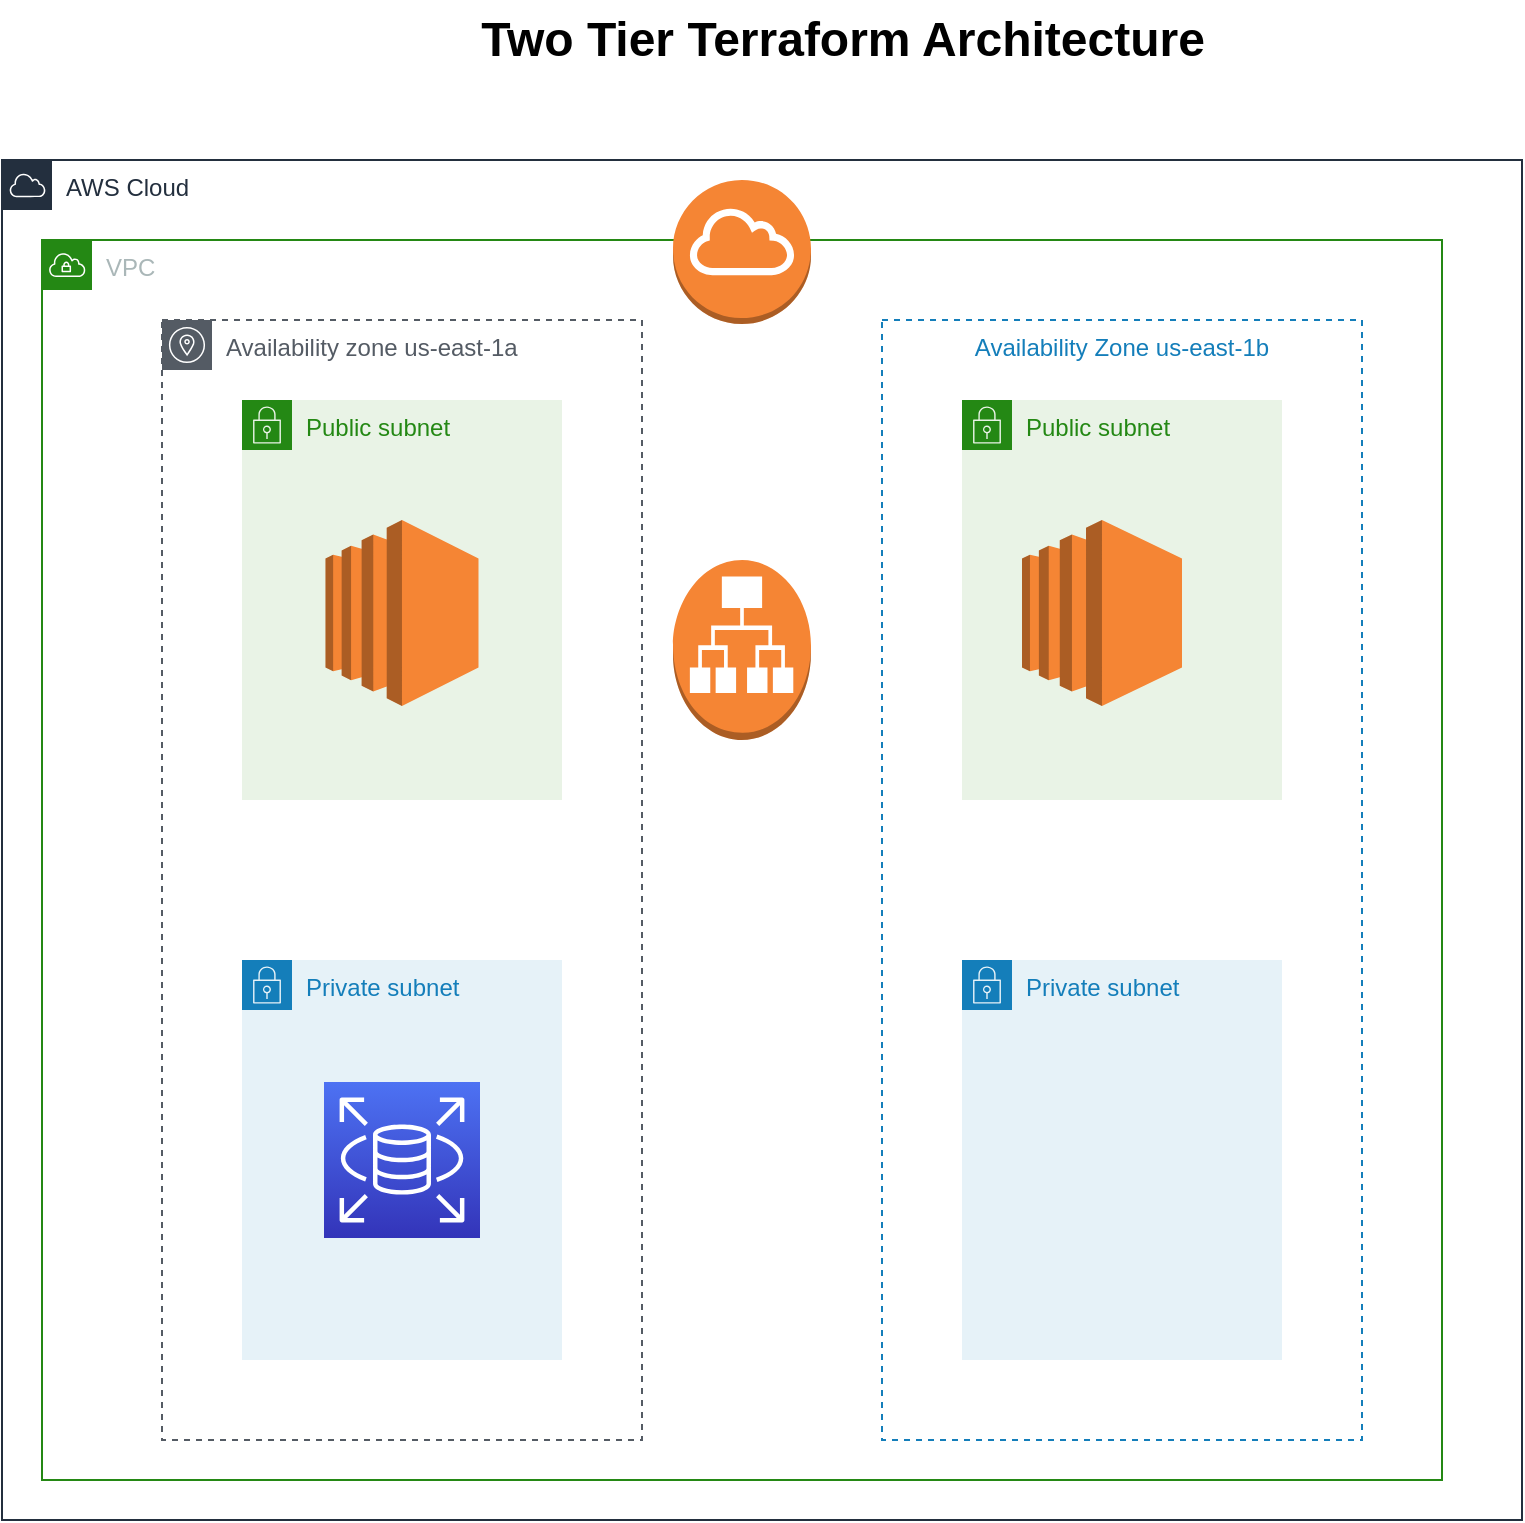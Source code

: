 <mxfile version="20.6.0" type="github"><diagram id="jiz27z7DTiXSoRdfO82c" name="Page-1"><mxGraphModel dx="1376" dy="723" grid="1" gridSize="10" guides="1" tooltips="1" connect="1" arrows="1" fold="1" page="1" pageScale="1" pageWidth="850" pageHeight="1100" math="0" shadow="0"><root><mxCell id="0"/><mxCell id="1" parent="0"/><mxCell id="RHftCmDqAsz9o-sZInO5-2" value="Two Tier Terraform Architecture" style="text;strokeColor=none;fillColor=none;html=1;fontSize=24;fontStyle=1;verticalAlign=middle;align=center;" vertex="1" parent="1"><mxGeometry x="410" y="40" width="100" height="40" as="geometry"/></mxCell><mxCell id="RHftCmDqAsz9o-sZInO5-15" value="AWS Cloud" style="points=[[0,0],[0.25,0],[0.5,0],[0.75,0],[1,0],[1,0.25],[1,0.5],[1,0.75],[1,1],[0.75,1],[0.5,1],[0.25,1],[0,1],[0,0.75],[0,0.5],[0,0.25]];outlineConnect=0;gradientColor=none;html=1;whiteSpace=wrap;fontSize=12;fontStyle=0;container=1;pointerEvents=0;collapsible=0;recursiveResize=0;shape=mxgraph.aws4.group;grIcon=mxgraph.aws4.group_aws_cloud;strokeColor=#232F3E;fillColor=none;verticalAlign=top;align=left;spacingLeft=30;fontColor=#232F3E;dashed=0;" vertex="1" parent="1"><mxGeometry x="40" y="120" width="760" height="680" as="geometry"/></mxCell><mxCell id="RHftCmDqAsz9o-sZInO5-22" value="Availability zone us-east-1a" style="sketch=0;outlineConnect=0;gradientColor=none;html=1;whiteSpace=wrap;fontSize=12;fontStyle=0;shape=mxgraph.aws4.group;grIcon=mxgraph.aws4.group_availability_zone;strokeColor=#545B64;fillColor=none;verticalAlign=top;align=left;spacingLeft=30;fontColor=#545B64;dashed=1;" vertex="1" parent="RHftCmDqAsz9o-sZInO5-15"><mxGeometry x="80" y="80" width="240" height="560" as="geometry"/></mxCell><mxCell id="RHftCmDqAsz9o-sZInO5-23" value="Availability Zone us-east-1b" style="fillColor=none;strokeColor=#147EBA;dashed=1;verticalAlign=top;fontStyle=0;fontColor=#147EBA;" vertex="1" parent="RHftCmDqAsz9o-sZInO5-15"><mxGeometry x="440" y="80" width="240" height="560" as="geometry"/></mxCell><mxCell id="RHftCmDqAsz9o-sZInO5-25" value="VPC" style="points=[[0,0],[0.25,0],[0.5,0],[0.75,0],[1,0],[1,0.25],[1,0.5],[1,0.75],[1,1],[0.75,1],[0.5,1],[0.25,1],[0,1],[0,0.75],[0,0.5],[0,0.25]];outlineConnect=0;gradientColor=none;html=1;whiteSpace=wrap;fontSize=12;fontStyle=0;container=1;pointerEvents=0;collapsible=0;recursiveResize=0;shape=mxgraph.aws4.group;grIcon=mxgraph.aws4.group_vpc;strokeColor=#248814;fillColor=none;verticalAlign=top;align=left;spacingLeft=30;fontColor=#AAB7B8;dashed=0;" vertex="1" parent="RHftCmDqAsz9o-sZInO5-15"><mxGeometry x="20" y="40" width="700" height="620" as="geometry"/></mxCell><mxCell id="RHftCmDqAsz9o-sZInO5-26" value="Public subnet" style="points=[[0,0],[0.25,0],[0.5,0],[0.75,0],[1,0],[1,0.25],[1,0.5],[1,0.75],[1,1],[0.75,1],[0.5,1],[0.25,1],[0,1],[0,0.75],[0,0.5],[0,0.25]];outlineConnect=0;gradientColor=none;html=1;whiteSpace=wrap;fontSize=12;fontStyle=0;container=1;pointerEvents=0;collapsible=0;recursiveResize=0;shape=mxgraph.aws4.group;grIcon=mxgraph.aws4.group_security_group;grStroke=0;strokeColor=#248814;fillColor=#E9F3E6;verticalAlign=top;align=left;spacingLeft=30;fontColor=#248814;dashed=0;" vertex="1" parent="RHftCmDqAsz9o-sZInO5-25"><mxGeometry x="100" y="80" width="160" height="200" as="geometry"/></mxCell><mxCell id="RHftCmDqAsz9o-sZInO5-30" value="" style="outlineConnect=0;dashed=0;verticalLabelPosition=bottom;verticalAlign=top;align=center;html=1;shape=mxgraph.aws3.ec2;fillColor=#F58534;gradientColor=none;" vertex="1" parent="RHftCmDqAsz9o-sZInO5-26"><mxGeometry x="41.75" y="60" width="76.5" height="93" as="geometry"/></mxCell><mxCell id="RHftCmDqAsz9o-sZInO5-27" value="Public subnet" style="points=[[0,0],[0.25,0],[0.5,0],[0.75,0],[1,0],[1,0.25],[1,0.5],[1,0.75],[1,1],[0.75,1],[0.5,1],[0.25,1],[0,1],[0,0.75],[0,0.5],[0,0.25]];outlineConnect=0;gradientColor=none;html=1;whiteSpace=wrap;fontSize=12;fontStyle=0;container=1;pointerEvents=0;collapsible=0;recursiveResize=0;shape=mxgraph.aws4.group;grIcon=mxgraph.aws4.group_security_group;grStroke=0;strokeColor=#248814;fillColor=#E9F3E6;verticalAlign=top;align=left;spacingLeft=30;fontColor=#248814;dashed=0;" vertex="1" parent="RHftCmDqAsz9o-sZInO5-25"><mxGeometry x="460" y="80" width="160" height="200" as="geometry"/></mxCell><mxCell id="RHftCmDqAsz9o-sZInO5-31" value="" style="outlineConnect=0;dashed=0;verticalLabelPosition=bottom;verticalAlign=top;align=center;html=1;shape=mxgraph.aws3.ec2;fillColor=#F58534;gradientColor=none;" vertex="1" parent="RHftCmDqAsz9o-sZInO5-27"><mxGeometry x="30" y="60" width="80" height="93" as="geometry"/></mxCell><mxCell id="RHftCmDqAsz9o-sZInO5-28" value="Private subnet" style="points=[[0,0],[0.25,0],[0.5,0],[0.75,0],[1,0],[1,0.25],[1,0.5],[1,0.75],[1,1],[0.75,1],[0.5,1],[0.25,1],[0,1],[0,0.75],[0,0.5],[0,0.25]];outlineConnect=0;gradientColor=none;html=1;whiteSpace=wrap;fontSize=12;fontStyle=0;container=1;pointerEvents=0;collapsible=0;recursiveResize=0;shape=mxgraph.aws4.group;grIcon=mxgraph.aws4.group_security_group;grStroke=0;strokeColor=#147EBA;fillColor=#E6F2F8;verticalAlign=top;align=left;spacingLeft=30;fontColor=#147EBA;dashed=0;" vertex="1" parent="RHftCmDqAsz9o-sZInO5-25"><mxGeometry x="100" y="360" width="160" height="200" as="geometry"/></mxCell><mxCell id="RHftCmDqAsz9o-sZInO5-32" value="" style="sketch=0;points=[[0,0,0],[0.25,0,0],[0.5,0,0],[0.75,0,0],[1,0,0],[0,1,0],[0.25,1,0],[0.5,1,0],[0.75,1,0],[1,1,0],[0,0.25,0],[0,0.5,0],[0,0.75,0],[1,0.25,0],[1,0.5,0],[1,0.75,0]];outlineConnect=0;fontColor=#232F3E;gradientColor=#4D72F3;gradientDirection=north;fillColor=#3334B9;strokeColor=#ffffff;dashed=0;verticalLabelPosition=bottom;verticalAlign=top;align=center;html=1;fontSize=12;fontStyle=0;aspect=fixed;shape=mxgraph.aws4.resourceIcon;resIcon=mxgraph.aws4.rds;" vertex="1" parent="RHftCmDqAsz9o-sZInO5-28"><mxGeometry x="41" y="61" width="78" height="78" as="geometry"/></mxCell><mxCell id="RHftCmDqAsz9o-sZInO5-29" value="Private subnet" style="points=[[0,0],[0.25,0],[0.5,0],[0.75,0],[1,0],[1,0.25],[1,0.5],[1,0.75],[1,1],[0.75,1],[0.5,1],[0.25,1],[0,1],[0,0.75],[0,0.5],[0,0.25]];outlineConnect=0;gradientColor=none;html=1;whiteSpace=wrap;fontSize=12;fontStyle=0;container=1;pointerEvents=0;collapsible=0;recursiveResize=0;shape=mxgraph.aws4.group;grIcon=mxgraph.aws4.group_security_group;grStroke=0;strokeColor=#147EBA;fillColor=#E6F2F8;verticalAlign=top;align=left;spacingLeft=30;fontColor=#147EBA;dashed=0;" vertex="1" parent="RHftCmDqAsz9o-sZInO5-25"><mxGeometry x="460" y="360" width="160" height="200" as="geometry"/></mxCell><mxCell id="RHftCmDqAsz9o-sZInO5-33" value="" style="outlineConnect=0;dashed=0;verticalLabelPosition=bottom;verticalAlign=top;align=center;html=1;shape=mxgraph.aws3.application_load_balancer;fillColor=#F58534;gradientColor=none;" vertex="1" parent="RHftCmDqAsz9o-sZInO5-25"><mxGeometry x="315.5" y="160" width="69" height="90" as="geometry"/></mxCell><mxCell id="RHftCmDqAsz9o-sZInO5-34" value="" style="outlineConnect=0;dashed=0;verticalLabelPosition=bottom;verticalAlign=top;align=center;html=1;shape=mxgraph.aws3.internet_gateway;fillColor=#F58534;gradientColor=none;" vertex="1" parent="RHftCmDqAsz9o-sZInO5-25"><mxGeometry x="315.5" y="-30" width="69" height="72" as="geometry"/></mxCell></root></mxGraphModel></diagram></mxfile>